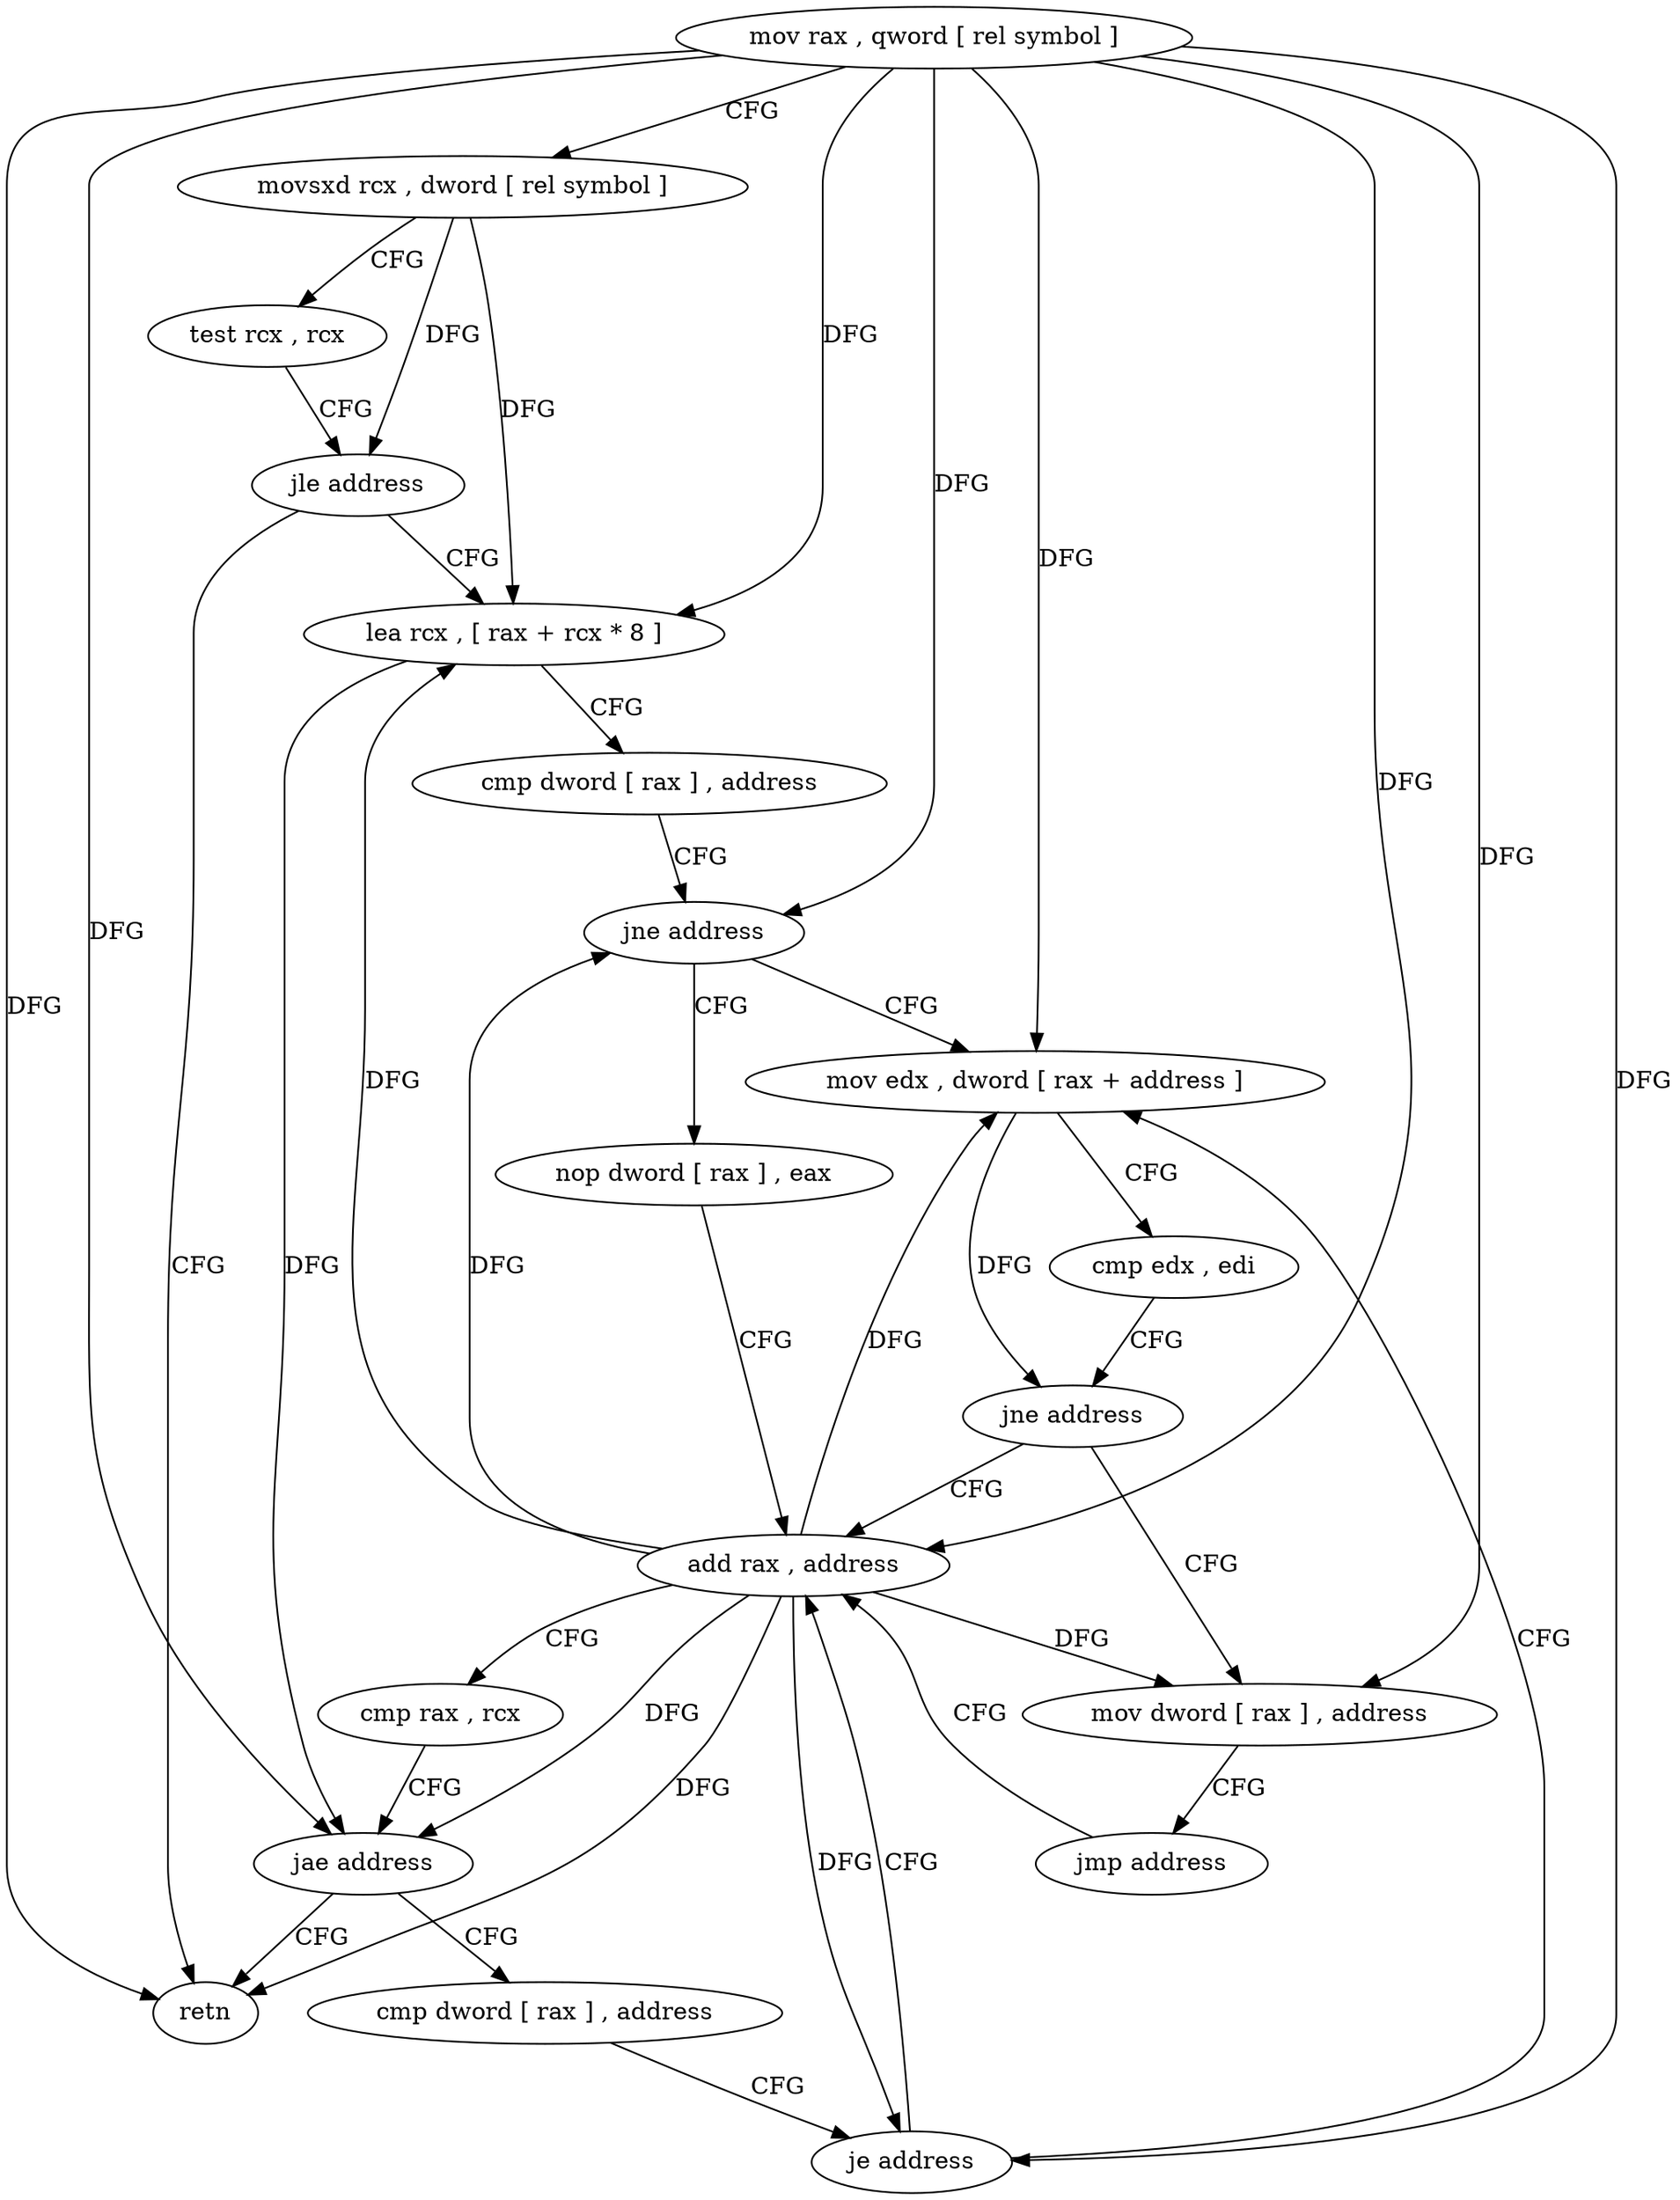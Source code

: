 digraph "func" {
"260096" [label = "mov rax , qword [ rel symbol ]" ]
"260103" [label = "movsxd rcx , dword [ rel symbol ]" ]
"260110" [label = "test rcx , rcx" ]
"260113" [label = "jle address" ]
"260157" [label = "retn" ]
"260115" [label = "lea rcx , [ rax + rcx * 8 ]" ]
"260119" [label = "cmp dword [ rax ] , address" ]
"260122" [label = "jne address" ]
"260142" [label = "mov edx , dword [ rax + address ]" ]
"260124" [label = "nop dword [ rax ] , eax" ]
"260145" [label = "cmp edx , edi" ]
"260147" [label = "jne address" ]
"260128" [label = "add rax , address" ]
"260149" [label = "mov dword [ rax ] , address" ]
"260132" [label = "cmp rax , rcx" ]
"260135" [label = "jae address" ]
"260137" [label = "cmp dword [ rax ] , address" ]
"260155" [label = "jmp address" ]
"260140" [label = "je address" ]
"260096" -> "260103" [ label = "CFG" ]
"260096" -> "260157" [ label = "DFG" ]
"260096" -> "260115" [ label = "DFG" ]
"260096" -> "260122" [ label = "DFG" ]
"260096" -> "260142" [ label = "DFG" ]
"260096" -> "260128" [ label = "DFG" ]
"260096" -> "260135" [ label = "DFG" ]
"260096" -> "260149" [ label = "DFG" ]
"260096" -> "260140" [ label = "DFG" ]
"260103" -> "260110" [ label = "CFG" ]
"260103" -> "260113" [ label = "DFG" ]
"260103" -> "260115" [ label = "DFG" ]
"260110" -> "260113" [ label = "CFG" ]
"260113" -> "260157" [ label = "CFG" ]
"260113" -> "260115" [ label = "CFG" ]
"260115" -> "260119" [ label = "CFG" ]
"260115" -> "260135" [ label = "DFG" ]
"260119" -> "260122" [ label = "CFG" ]
"260122" -> "260142" [ label = "CFG" ]
"260122" -> "260124" [ label = "CFG" ]
"260142" -> "260145" [ label = "CFG" ]
"260142" -> "260147" [ label = "DFG" ]
"260124" -> "260128" [ label = "CFG" ]
"260145" -> "260147" [ label = "CFG" ]
"260147" -> "260128" [ label = "CFG" ]
"260147" -> "260149" [ label = "CFG" ]
"260128" -> "260132" [ label = "CFG" ]
"260128" -> "260122" [ label = "DFG" ]
"260128" -> "260142" [ label = "DFG" ]
"260128" -> "260157" [ label = "DFG" ]
"260128" -> "260115" [ label = "DFG" ]
"260128" -> "260135" [ label = "DFG" ]
"260128" -> "260149" [ label = "DFG" ]
"260128" -> "260140" [ label = "DFG" ]
"260149" -> "260155" [ label = "CFG" ]
"260132" -> "260135" [ label = "CFG" ]
"260135" -> "260157" [ label = "CFG" ]
"260135" -> "260137" [ label = "CFG" ]
"260137" -> "260140" [ label = "CFG" ]
"260155" -> "260128" [ label = "CFG" ]
"260140" -> "260128" [ label = "CFG" ]
"260140" -> "260142" [ label = "CFG" ]
}
